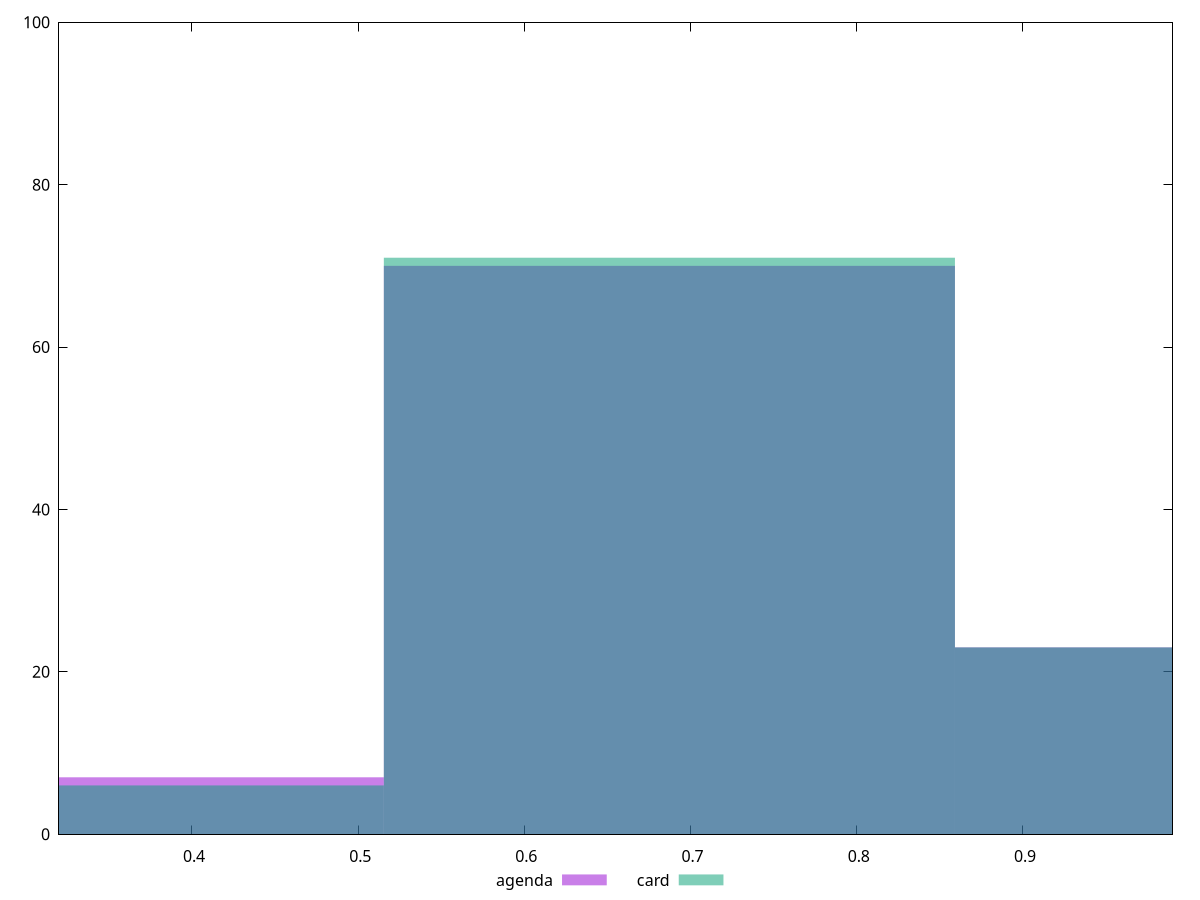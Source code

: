 reset

$agenda <<EOF
0.3436365729339162 7
1.0309097188017486 23
0.6872731458678324 70
EOF

$card <<EOF
0.6872731458678324 71
1.0309097188017486 23
0.3436365729339162 6
EOF

set key outside below
set boxwidth 0.3436365729339162
set xrange [0.32:0.99]
set yrange [0:100]
set trange [0:100]
set style fill transparent solid 0.5 noborder
set terminal svg size 640, 500 enhanced background rgb 'white'
set output "reports/report_00028_2021-02-24T12-49-42.674Z/meta/score/comparison/histogram/1_vs_2.svg"

plot $agenda title "agenda" with boxes, \
     $card title "card" with boxes

reset
